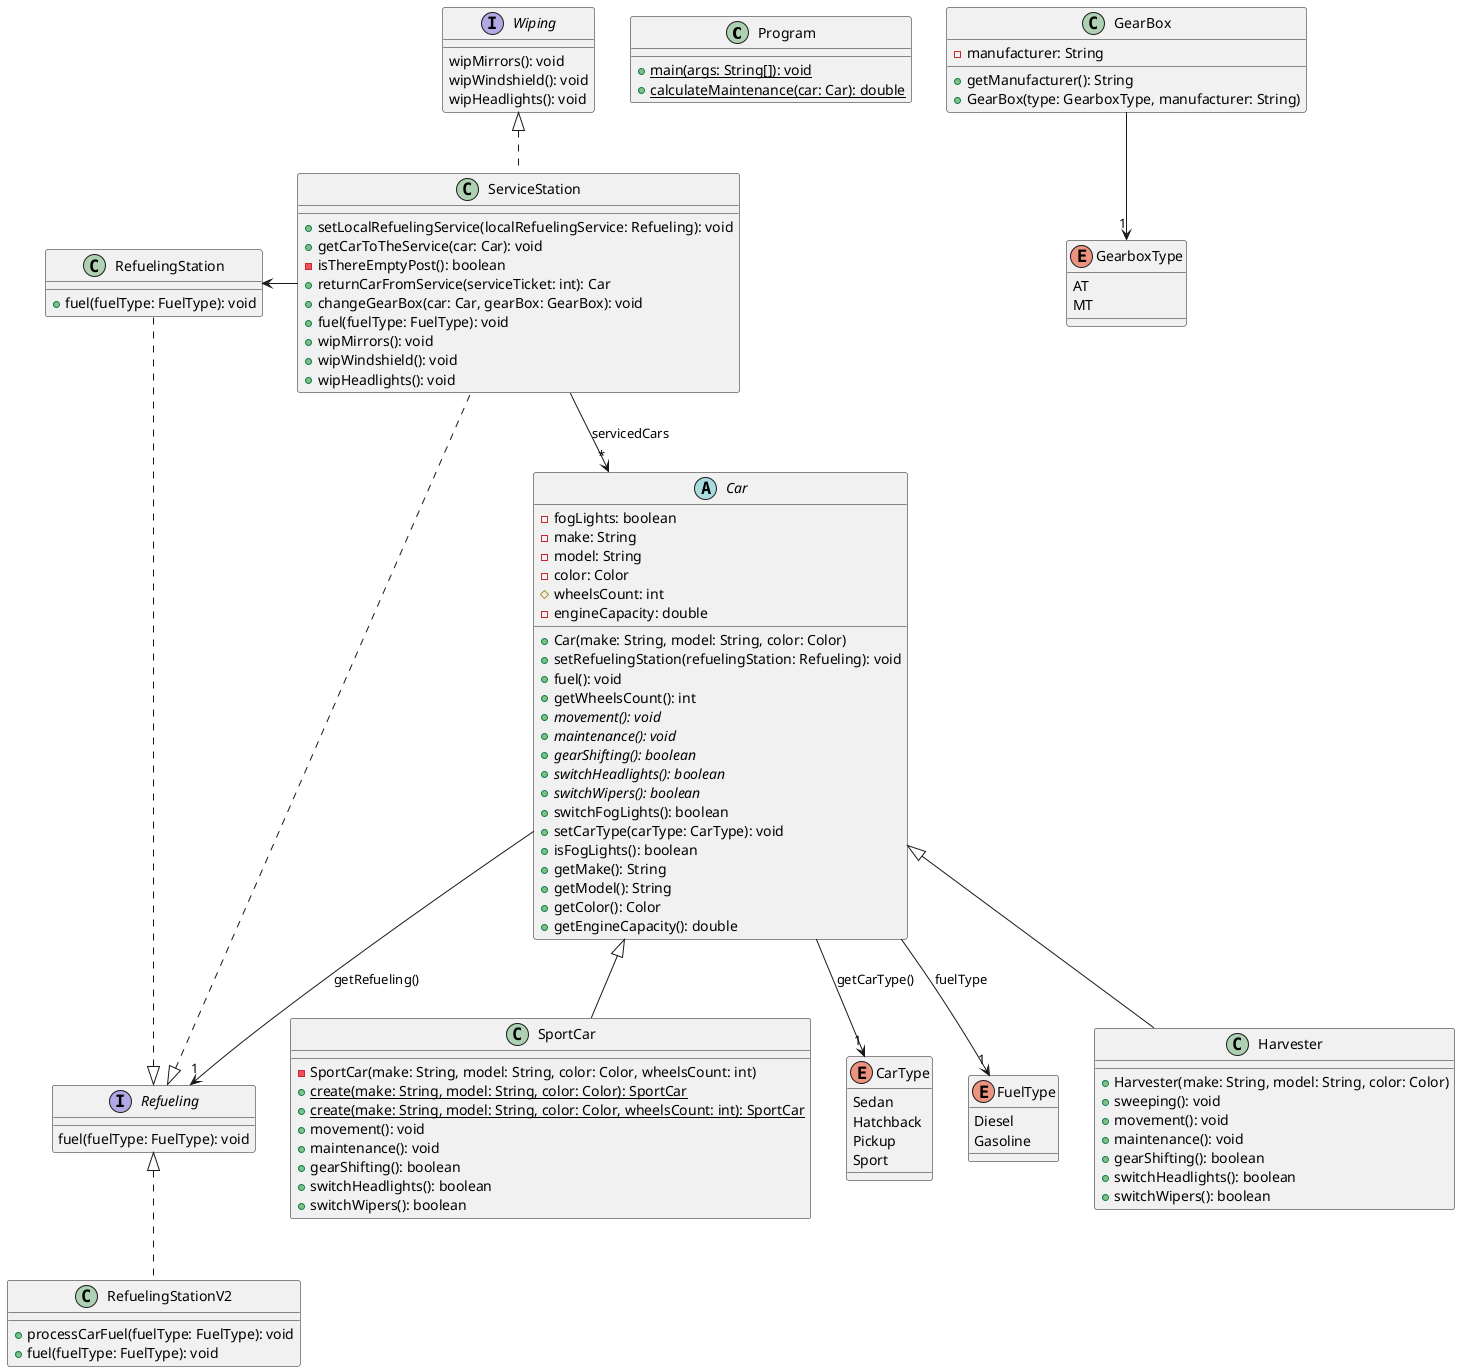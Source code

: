 @startuml
class Program [[java:com.zergatstage.hw03.Program]] {
	+{static} main(args: String[]): void
	+{static} calculateMaintenance(car: Car): double
}
class Harvester [[java:com.zergatstage.hw03.cars.Harvester]] {
	+Harvester(make: String, model: String, color: Color)
	+sweeping(): void
	+movement(): void
	+maintenance(): void
	+gearShifting(): boolean
	+switchHeadlights(): boolean
	+switchWipers(): boolean
}
Car <|-- Harvester
class SportCar [[java:com.zergatstage.hw03.cars.SportCar]] {
	-SportCar(make: String, model: String, color: Color, wheelsCount: int)
	+{static} create(make: String, model: String, color: Color): SportCar
	+{static} create(make: String, model: String, color: Color, wheelsCount: int): SportCar
	+movement(): void
	+maintenance(): void
	+gearShifting(): boolean
	+switchHeadlights(): boolean
	+switchWipers(): boolean
}
Car <|-- SportCar
class RefuelingStationV2 [[java:com.zergatstage.hw03.controller.RefuelingStationV2]] {
	+processCarFuel(fuelType: FuelType): void
	+fuel(fuelType: FuelType): void
}

Refueling <|.. RefuelingStationV2
class RefuelingStation [[java:com.zergatstage.hw03.controller.RefuelingStation]] {
	+fuel(fuelType: FuelType): void
}

Refueling <|.. RefuelingStation
class ServiceStation [[java:com.zergatstage.hw03.controller.ServiceStation]] {
	+setLocalRefuelingService(localRefuelingService: Refueling): void
	+getCarToTheService(car: Car): void
	-isThereEmptyPost(): boolean
	+returnCarFromService(serviceTicket: int): Car
	+changeGearBox(car: Car, gearBox: GearBox): void
	+fuel(fuelType: FuelType): void
	+wipMirrors(): void
	+wipWindshield(): void
	+wipHeadlights(): void
}

ServiceStation --> "*" Car : servicedCars
ServiceStation -left-> RefuelingStation
Refueling <|.. ServiceStation
interface Wiping {
}
Wiping <|.. ServiceStation

enum GearboxType [[java:com.zergatstage.hw03.model.GearboxType]] {
	AT
	MT
}
class GearBox [[java:com.zergatstage.hw03.model.GearBox]] {
	-manufacturer: String
	+getManufacturer(): String
	+GearBox(type: GearboxType, manufacturer: String)
}
GearBox --> "1" GearboxType
enum CarType [[java:com.zergatstage.hw03.model.CarType]] {
	Sedan
	Hatchback
	Pickup
	Sport
}
abstract class Car [[java:com.zergatstage.hw03.model.Car]] {
	-fogLights: boolean
	-make: String
	-model: String
	-color: Color
	#wheelsCount: int
	-engineCapacity: double
	+Car(make: String, model: String, color: Color)
	+setRefuelingStation(refuelingStation: Refueling): void
	+fuel(): void
	+getWheelsCount(): int
	+{abstract} movement(): void
	+{abstract} maintenance(): void
	+{abstract} gearShifting(): boolean
	+{abstract} switchHeadlights(): boolean
	+{abstract} switchWipers(): boolean
	+switchFogLights(): boolean
	+setCarType(carType: CarType): void
	+isFogLights(): boolean
	+getMake(): String
	+getModel(): String
	+getColor(): Color
	+getEngineCapacity(): double
}

Car --> "1" FuelType : fuelType
Car --> "1" Refueling : getRefueling()
Car --> "1" CarType : getCarType()

enum FuelType [[java:com.zergatstage.hw03.model.FuelType]] {
	Diesel
	Gasoline
}
interface Wiping [[java:com.zergatstage.hw03.model.Wiping]] {
	wipMirrors(): void
	wipWindshield(): void
	wipHeadlights(): void
}
interface Refueling [[java:com.zergatstage.hw03.model.Refueling]] {
	fuel(fuelType: FuelType): void
}

@enduml